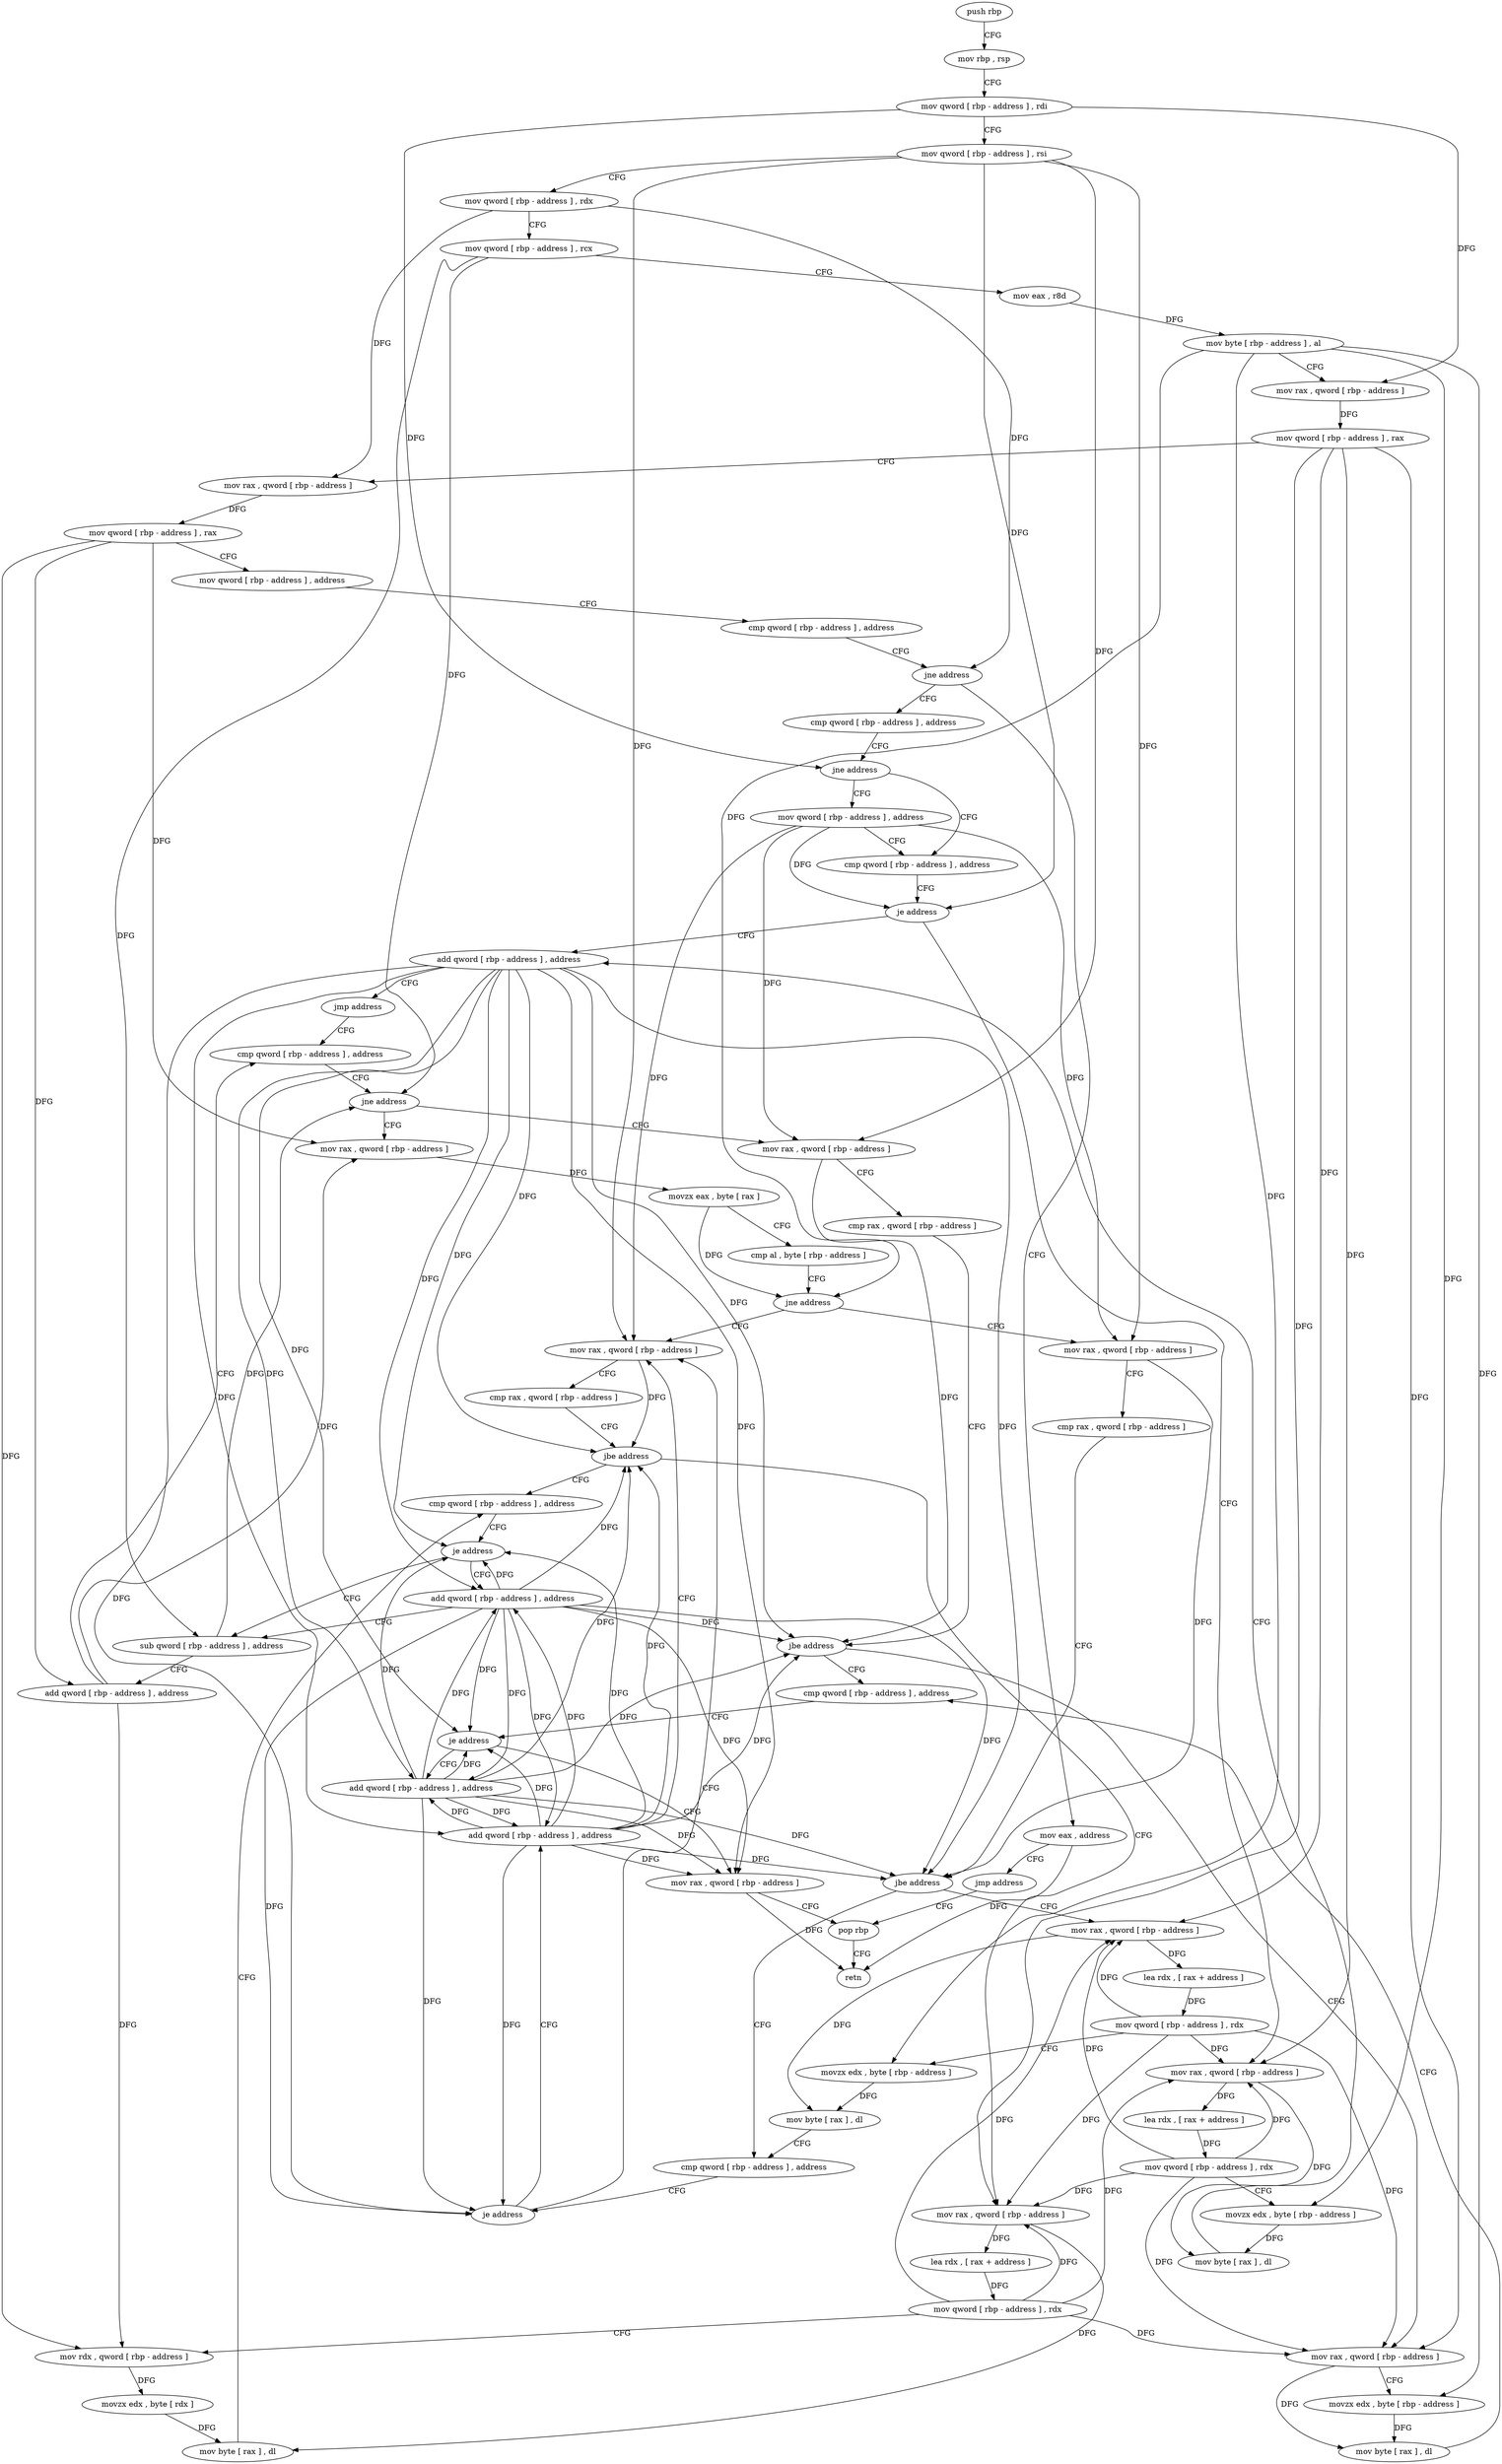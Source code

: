 digraph "func" {
"4360436" [label = "push rbp" ]
"4360437" [label = "mov rbp , rsp" ]
"4360440" [label = "mov qword [ rbp - address ] , rdi" ]
"4360444" [label = "mov qword [ rbp - address ] , rsi" ]
"4360448" [label = "mov qword [ rbp - address ] , rdx" ]
"4360452" [label = "mov qword [ rbp - address ] , rcx" ]
"4360456" [label = "mov eax , r8d" ]
"4360459" [label = "mov byte [ rbp - address ] , al" ]
"4360462" [label = "mov rax , qword [ rbp - address ]" ]
"4360466" [label = "mov qword [ rbp - address ] , rax" ]
"4360470" [label = "mov rax , qword [ rbp - address ]" ]
"4360474" [label = "mov qword [ rbp - address ] , rax" ]
"4360478" [label = "mov qword [ rbp - address ] , address" ]
"4360486" [label = "cmp qword [ rbp - address ] , address" ]
"4360491" [label = "jne address" ]
"4360503" [label = "cmp qword [ rbp - address ] , address" ]
"4360493" [label = "mov eax , address" ]
"4360508" [label = "jne address" ]
"4360518" [label = "cmp qword [ rbp - address ] , address" ]
"4360510" [label = "mov qword [ rbp - address ] , address" ]
"4360498" [label = "jmp address" ]
"4360698" [label = "pop rbp" ]
"4360523" [label = "je address" ]
"4360543" [label = "add qword [ rbp - address ] , address" ]
"4360525" [label = "mov rax , qword [ rbp - address ]" ]
"4360699" [label = "retn" ]
"4360548" [label = "jmp address" ]
"4360655" [label = "cmp qword [ rbp - address ] , address" ]
"4360529" [label = "lea rdx , [ rax + address ]" ]
"4360533" [label = "mov qword [ rbp - address ] , rdx" ]
"4360537" [label = "movzx edx , byte [ rbp - address ]" ]
"4360541" [label = "mov byte [ rax ] , dl" ]
"4360660" [label = "jne address" ]
"4360550" [label = "mov rax , qword [ rbp - address ]" ]
"4360662" [label = "mov rax , qword [ rbp - address ]" ]
"4360554" [label = "movzx eax , byte [ rax ]" ]
"4360557" [label = "cmp al , byte [ rbp - address ]" ]
"4360560" [label = "jne address" ]
"4360602" [label = "mov rax , qword [ rbp - address ]" ]
"4360562" [label = "mov rax , qword [ rbp - address ]" ]
"4360666" [label = "cmp rax , qword [ rbp - address ]" ]
"4360670" [label = "jbe address" ]
"4360682" [label = "cmp qword [ rbp - address ] , address" ]
"4360672" [label = "mov rax , qword [ rbp - address ]" ]
"4360606" [label = "cmp rax , qword [ rbp - address ]" ]
"4360610" [label = "jbe address" ]
"4360633" [label = "cmp qword [ rbp - address ] , address" ]
"4360612" [label = "mov rax , qword [ rbp - address ]" ]
"4360566" [label = "cmp rax , qword [ rbp - address ]" ]
"4360570" [label = "jbe address" ]
"4360590" [label = "cmp qword [ rbp - address ] , address" ]
"4360572" [label = "mov rax , qword [ rbp - address ]" ]
"4360687" [label = "je address" ]
"4360694" [label = "mov rax , qword [ rbp - address ]" ]
"4360689" [label = "add qword [ rbp - address ] , address" ]
"4360676" [label = "movzx edx , byte [ rbp - address ]" ]
"4360680" [label = "mov byte [ rax ] , dl" ]
"4360638" [label = "je address" ]
"4360645" [label = "sub qword [ rbp - address ] , address" ]
"4360640" [label = "add qword [ rbp - address ] , address" ]
"4360616" [label = "lea rdx , [ rax + address ]" ]
"4360620" [label = "mov qword [ rbp - address ] , rdx" ]
"4360624" [label = "mov rdx , qword [ rbp - address ]" ]
"4360628" [label = "movzx edx , byte [ rdx ]" ]
"4360631" [label = "mov byte [ rax ] , dl" ]
"4360595" [label = "je address" ]
"4360597" [label = "add qword [ rbp - address ] , address" ]
"4360576" [label = "lea rdx , [ rax + address ]" ]
"4360580" [label = "mov qword [ rbp - address ] , rdx" ]
"4360584" [label = "movzx edx , byte [ rbp - address ]" ]
"4360588" [label = "mov byte [ rax ] , dl" ]
"4360650" [label = "add qword [ rbp - address ] , address" ]
"4360436" -> "4360437" [ label = "CFG" ]
"4360437" -> "4360440" [ label = "CFG" ]
"4360440" -> "4360444" [ label = "CFG" ]
"4360440" -> "4360462" [ label = "DFG" ]
"4360440" -> "4360508" [ label = "DFG" ]
"4360444" -> "4360448" [ label = "CFG" ]
"4360444" -> "4360523" [ label = "DFG" ]
"4360444" -> "4360662" [ label = "DFG" ]
"4360444" -> "4360602" [ label = "DFG" ]
"4360444" -> "4360562" [ label = "DFG" ]
"4360448" -> "4360452" [ label = "CFG" ]
"4360448" -> "4360470" [ label = "DFG" ]
"4360448" -> "4360491" [ label = "DFG" ]
"4360452" -> "4360456" [ label = "CFG" ]
"4360452" -> "4360660" [ label = "DFG" ]
"4360452" -> "4360645" [ label = "DFG" ]
"4360456" -> "4360459" [ label = "DFG" ]
"4360459" -> "4360462" [ label = "CFG" ]
"4360459" -> "4360537" [ label = "DFG" ]
"4360459" -> "4360560" [ label = "DFG" ]
"4360459" -> "4360676" [ label = "DFG" ]
"4360459" -> "4360584" [ label = "DFG" ]
"4360462" -> "4360466" [ label = "DFG" ]
"4360466" -> "4360470" [ label = "CFG" ]
"4360466" -> "4360525" [ label = "DFG" ]
"4360466" -> "4360672" [ label = "DFG" ]
"4360466" -> "4360612" [ label = "DFG" ]
"4360466" -> "4360572" [ label = "DFG" ]
"4360470" -> "4360474" [ label = "DFG" ]
"4360474" -> "4360478" [ label = "CFG" ]
"4360474" -> "4360550" [ label = "DFG" ]
"4360474" -> "4360624" [ label = "DFG" ]
"4360474" -> "4360650" [ label = "DFG" ]
"4360478" -> "4360486" [ label = "CFG" ]
"4360486" -> "4360491" [ label = "CFG" ]
"4360491" -> "4360503" [ label = "CFG" ]
"4360491" -> "4360493" [ label = "CFG" ]
"4360503" -> "4360508" [ label = "CFG" ]
"4360493" -> "4360498" [ label = "CFG" ]
"4360493" -> "4360699" [ label = "DFG" ]
"4360508" -> "4360518" [ label = "CFG" ]
"4360508" -> "4360510" [ label = "CFG" ]
"4360518" -> "4360523" [ label = "CFG" ]
"4360510" -> "4360518" [ label = "CFG" ]
"4360510" -> "4360523" [ label = "DFG" ]
"4360510" -> "4360662" [ label = "DFG" ]
"4360510" -> "4360602" [ label = "DFG" ]
"4360510" -> "4360562" [ label = "DFG" ]
"4360498" -> "4360698" [ label = "CFG" ]
"4360698" -> "4360699" [ label = "CFG" ]
"4360523" -> "4360543" [ label = "CFG" ]
"4360523" -> "4360525" [ label = "CFG" ]
"4360543" -> "4360548" [ label = "CFG" ]
"4360543" -> "4360670" [ label = "DFG" ]
"4360543" -> "4360610" [ label = "DFG" ]
"4360543" -> "4360570" [ label = "DFG" ]
"4360543" -> "4360687" [ label = "DFG" ]
"4360543" -> "4360638" [ label = "DFG" ]
"4360543" -> "4360595" [ label = "DFG" ]
"4360543" -> "4360694" [ label = "DFG" ]
"4360543" -> "4360689" [ label = "DFG" ]
"4360543" -> "4360640" [ label = "DFG" ]
"4360543" -> "4360597" [ label = "DFG" ]
"4360525" -> "4360529" [ label = "DFG" ]
"4360525" -> "4360541" [ label = "DFG" ]
"4360548" -> "4360655" [ label = "CFG" ]
"4360655" -> "4360660" [ label = "CFG" ]
"4360529" -> "4360533" [ label = "DFG" ]
"4360533" -> "4360537" [ label = "CFG" ]
"4360533" -> "4360525" [ label = "DFG" ]
"4360533" -> "4360672" [ label = "DFG" ]
"4360533" -> "4360612" [ label = "DFG" ]
"4360533" -> "4360572" [ label = "DFG" ]
"4360537" -> "4360541" [ label = "DFG" ]
"4360541" -> "4360543" [ label = "CFG" ]
"4360660" -> "4360550" [ label = "CFG" ]
"4360660" -> "4360662" [ label = "CFG" ]
"4360550" -> "4360554" [ label = "DFG" ]
"4360662" -> "4360666" [ label = "CFG" ]
"4360662" -> "4360670" [ label = "DFG" ]
"4360554" -> "4360557" [ label = "CFG" ]
"4360554" -> "4360560" [ label = "DFG" ]
"4360557" -> "4360560" [ label = "CFG" ]
"4360560" -> "4360602" [ label = "CFG" ]
"4360560" -> "4360562" [ label = "CFG" ]
"4360602" -> "4360606" [ label = "CFG" ]
"4360602" -> "4360610" [ label = "DFG" ]
"4360562" -> "4360566" [ label = "CFG" ]
"4360562" -> "4360570" [ label = "DFG" ]
"4360666" -> "4360670" [ label = "CFG" ]
"4360670" -> "4360682" [ label = "CFG" ]
"4360670" -> "4360672" [ label = "CFG" ]
"4360682" -> "4360687" [ label = "CFG" ]
"4360672" -> "4360676" [ label = "CFG" ]
"4360672" -> "4360680" [ label = "DFG" ]
"4360606" -> "4360610" [ label = "CFG" ]
"4360610" -> "4360633" [ label = "CFG" ]
"4360610" -> "4360612" [ label = "CFG" ]
"4360633" -> "4360638" [ label = "CFG" ]
"4360612" -> "4360616" [ label = "DFG" ]
"4360612" -> "4360631" [ label = "DFG" ]
"4360566" -> "4360570" [ label = "CFG" ]
"4360570" -> "4360590" [ label = "CFG" ]
"4360570" -> "4360572" [ label = "CFG" ]
"4360590" -> "4360595" [ label = "CFG" ]
"4360572" -> "4360576" [ label = "DFG" ]
"4360572" -> "4360588" [ label = "DFG" ]
"4360687" -> "4360694" [ label = "CFG" ]
"4360687" -> "4360689" [ label = "CFG" ]
"4360694" -> "4360698" [ label = "CFG" ]
"4360694" -> "4360699" [ label = "DFG" ]
"4360689" -> "4360694" [ label = "DFG" ]
"4360689" -> "4360670" [ label = "DFG" ]
"4360689" -> "4360610" [ label = "DFG" ]
"4360689" -> "4360570" [ label = "DFG" ]
"4360689" -> "4360687" [ label = "DFG" ]
"4360689" -> "4360638" [ label = "DFG" ]
"4360689" -> "4360595" [ label = "DFG" ]
"4360689" -> "4360640" [ label = "DFG" ]
"4360689" -> "4360597" [ label = "DFG" ]
"4360676" -> "4360680" [ label = "DFG" ]
"4360680" -> "4360682" [ label = "CFG" ]
"4360638" -> "4360645" [ label = "CFG" ]
"4360638" -> "4360640" [ label = "CFG" ]
"4360645" -> "4360650" [ label = "CFG" ]
"4360645" -> "4360660" [ label = "DFG" ]
"4360640" -> "4360645" [ label = "CFG" ]
"4360640" -> "4360670" [ label = "DFG" ]
"4360640" -> "4360610" [ label = "DFG" ]
"4360640" -> "4360570" [ label = "DFG" ]
"4360640" -> "4360687" [ label = "DFG" ]
"4360640" -> "4360638" [ label = "DFG" ]
"4360640" -> "4360595" [ label = "DFG" ]
"4360640" -> "4360694" [ label = "DFG" ]
"4360640" -> "4360689" [ label = "DFG" ]
"4360640" -> "4360597" [ label = "DFG" ]
"4360616" -> "4360620" [ label = "DFG" ]
"4360620" -> "4360624" [ label = "CFG" ]
"4360620" -> "4360525" [ label = "DFG" ]
"4360620" -> "4360672" [ label = "DFG" ]
"4360620" -> "4360612" [ label = "DFG" ]
"4360620" -> "4360572" [ label = "DFG" ]
"4360624" -> "4360628" [ label = "DFG" ]
"4360628" -> "4360631" [ label = "DFG" ]
"4360631" -> "4360633" [ label = "CFG" ]
"4360595" -> "4360602" [ label = "CFG" ]
"4360595" -> "4360597" [ label = "CFG" ]
"4360597" -> "4360602" [ label = "CFG" ]
"4360597" -> "4360670" [ label = "DFG" ]
"4360597" -> "4360610" [ label = "DFG" ]
"4360597" -> "4360570" [ label = "DFG" ]
"4360597" -> "4360687" [ label = "DFG" ]
"4360597" -> "4360638" [ label = "DFG" ]
"4360597" -> "4360595" [ label = "DFG" ]
"4360597" -> "4360694" [ label = "DFG" ]
"4360597" -> "4360689" [ label = "DFG" ]
"4360597" -> "4360640" [ label = "DFG" ]
"4360576" -> "4360580" [ label = "DFG" ]
"4360580" -> "4360584" [ label = "CFG" ]
"4360580" -> "4360525" [ label = "DFG" ]
"4360580" -> "4360672" [ label = "DFG" ]
"4360580" -> "4360612" [ label = "DFG" ]
"4360580" -> "4360572" [ label = "DFG" ]
"4360584" -> "4360588" [ label = "DFG" ]
"4360588" -> "4360590" [ label = "CFG" ]
"4360650" -> "4360655" [ label = "CFG" ]
"4360650" -> "4360550" [ label = "DFG" ]
"4360650" -> "4360624" [ label = "DFG" ]
}
